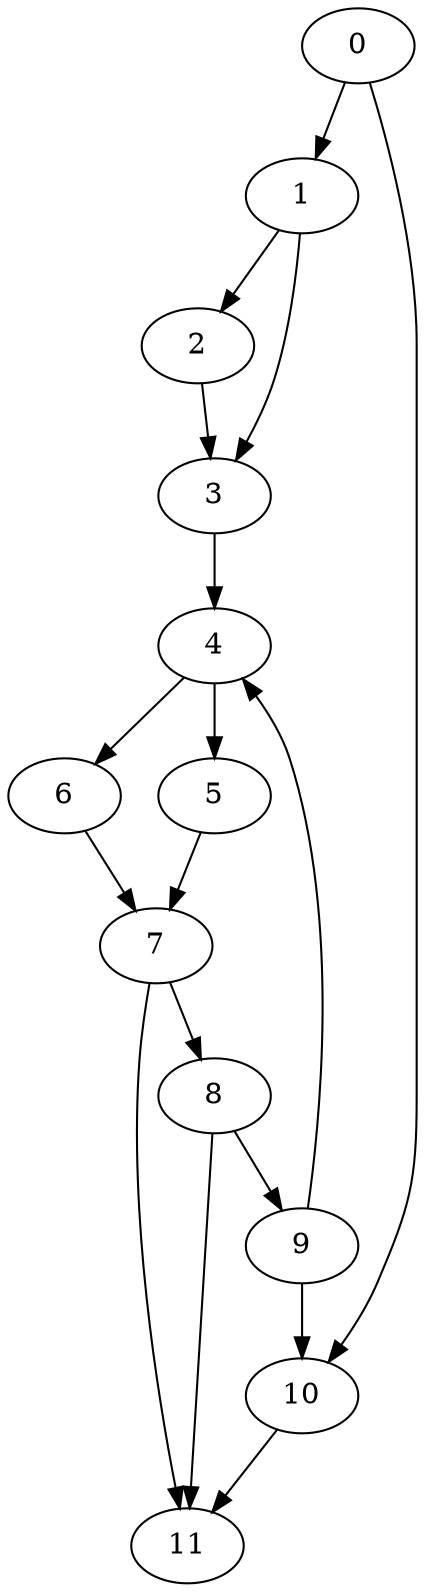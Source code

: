 digraph {
	0
	1
	2
	3
	4
	5
	6
	7
	8
	9
	10
	11
	4 -> 5
	4 -> 6
	7 -> 8
	8 -> 9
	7 -> 11
	8 -> 11
	10 -> 11
	5 -> 7
	6 -> 7
	0 -> 10
	9 -> 10
	0 -> 1
	1 -> 2
	1 -> 3
	2 -> 3
	9 -> 4
	3 -> 4
}
